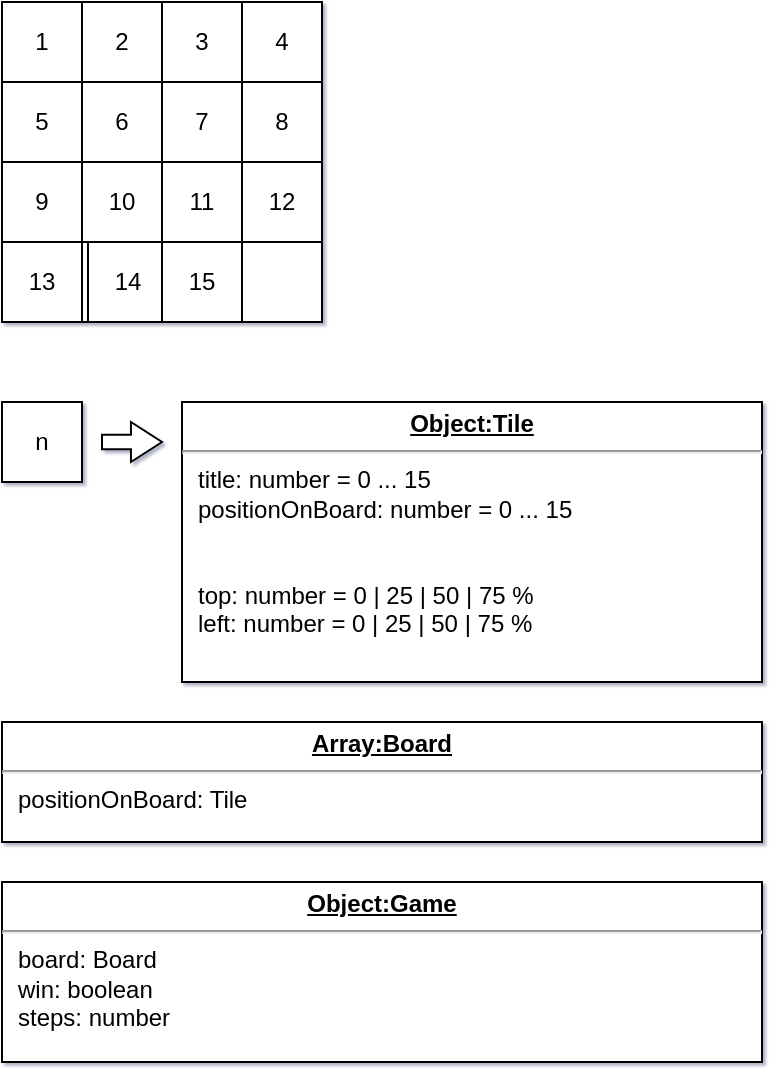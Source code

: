 <mxfile version="12.2.4" pages="1"><diagram id="eC7Bv_f85LgH7KYcrQ53" name="Page-1"><mxGraphModel dx="545" dy="484" grid="1" gridSize="10" guides="1" tooltips="1" connect="1" arrows="1" fold="1" page="1" pageScale="1" pageWidth="827" pageHeight="1169" math="0" shadow="1"><root><mxCell id="0"/><mxCell id="1" parent="0"/><mxCell id="2" value="" style="whiteSpace=wrap;html=1;aspect=fixed;" parent="1" vertex="1"><mxGeometry x="40" y="40" width="160" height="160" as="geometry"/></mxCell><mxCell id="3" value="1" style="whiteSpace=wrap;html=1;aspect=fixed;" parent="1" vertex="1"><mxGeometry x="40" y="40" width="40" height="40" as="geometry"/></mxCell><mxCell id="4" value="2" style="whiteSpace=wrap;html=1;aspect=fixed;" parent="1" vertex="1"><mxGeometry x="80" y="40" width="40" height="40" as="geometry"/></mxCell><mxCell id="5" value="3" style="whiteSpace=wrap;html=1;aspect=fixed;" parent="1" vertex="1"><mxGeometry x="120" y="40" width="40" height="40" as="geometry"/></mxCell><mxCell id="6" value="4" style="whiteSpace=wrap;html=1;aspect=fixed;" parent="1" vertex="1"><mxGeometry x="160" y="40" width="40" height="40" as="geometry"/></mxCell><mxCell id="7" value="5" style="whiteSpace=wrap;html=1;aspect=fixed;" parent="1" vertex="1"><mxGeometry x="40" y="80" width="40" height="40" as="geometry"/></mxCell><mxCell id="8" value="6" style="whiteSpace=wrap;html=1;aspect=fixed;" parent="1" vertex="1"><mxGeometry x="80" y="80" width="40" height="40" as="geometry"/></mxCell><mxCell id="9" value="7" style="whiteSpace=wrap;html=1;aspect=fixed;" parent="1" vertex="1"><mxGeometry x="120" y="80" width="40" height="40" as="geometry"/></mxCell><mxCell id="10" value="8" style="whiteSpace=wrap;html=1;aspect=fixed;" parent="1" vertex="1"><mxGeometry x="160" y="80" width="40" height="40" as="geometry"/></mxCell><mxCell id="11" value="9" style="whiteSpace=wrap;html=1;aspect=fixed;" parent="1" vertex="1"><mxGeometry x="40" y="120" width="40" height="40" as="geometry"/></mxCell><mxCell id="12" value="10" style="whiteSpace=wrap;html=1;aspect=fixed;" parent="1" vertex="1"><mxGeometry x="80" y="120" width="40" height="40" as="geometry"/></mxCell><mxCell id="13" value="11" style="whiteSpace=wrap;html=1;aspect=fixed;" parent="1" vertex="1"><mxGeometry x="120" y="120" width="40" height="40" as="geometry"/></mxCell><mxCell id="14" value="12" style="whiteSpace=wrap;html=1;aspect=fixed;" parent="1" vertex="1"><mxGeometry x="160" y="120" width="40" height="40" as="geometry"/></mxCell><mxCell id="15" value="13" style="whiteSpace=wrap;html=1;aspect=fixed;" parent="1" vertex="1"><mxGeometry x="40" y="160" width="40" height="40" as="geometry"/></mxCell><mxCell id="16" value="14" style="whiteSpace=wrap;html=1;aspect=fixed;" parent="1" vertex="1"><mxGeometry x="83" y="160" width="40" height="40" as="geometry"/></mxCell><mxCell id="17" value="15" style="whiteSpace=wrap;html=1;aspect=fixed;" parent="1" vertex="1"><mxGeometry x="120" y="160" width="40" height="40" as="geometry"/></mxCell><mxCell id="18" value="n" style="whiteSpace=wrap;html=1;aspect=fixed;" parent="1" vertex="1"><mxGeometry x="40" y="240" width="40" height="40" as="geometry"/></mxCell><mxCell id="20" value="&lt;p style=&quot;margin: 0px ; margin-top: 4px ; text-align: center ; text-decoration: underline&quot;&gt;&lt;b&gt;Object:Tile&lt;/b&gt;&lt;/p&gt;&lt;hr&gt;&lt;p style=&quot;margin: 0px ; margin-left: 8px&quot;&gt;title: number = 0 ... 15&lt;br&gt;positionOnBoard: number = 0 ... 15&lt;br&gt;&lt;/p&gt;&lt;p style=&quot;margin: 0px ; margin-left: 8px&quot;&gt;&lt;br&gt;&lt;/p&gt;&lt;p style=&quot;margin: 0px ; margin-left: 8px&quot;&gt;&lt;br&gt;&lt;/p&gt;&lt;p style=&quot;margin: 0px ; margin-left: 8px&quot;&gt;top: number = 0 | 25 | 50 | 75 %&lt;/p&gt;&lt;p style=&quot;margin: 0px ; margin-left: 8px&quot;&gt;left: number = 0 | 25 | 50 | 75 %&lt;/p&gt;" style="verticalAlign=top;align=left;overflow=fill;fontSize=12;fontFamily=Helvetica;html=1;" parent="1" vertex="1"><mxGeometry x="130" y="240" width="290" height="140" as="geometry"/></mxCell><mxCell id="21" value="" style="html=1;shadow=0;dashed=0;align=center;verticalAlign=middle;shape=mxgraph.arrows2.arrow;dy=0.64;dx=15.52;notch=0;" parent="1" vertex="1"><mxGeometry x="90" y="250" width="30" height="20" as="geometry"/></mxCell><mxCell id="22" value="&lt;p style=&quot;margin: 0px ; margin-top: 4px ; text-align: center ; text-decoration: underline&quot;&gt;&lt;b&gt;Array:Board&lt;/b&gt;&lt;/p&gt;&lt;hr&gt;&lt;p style=&quot;margin: 0px ; margin-left: 8px&quot;&gt;positionOnBoard: Tile&lt;/p&gt;" style="verticalAlign=top;align=left;overflow=fill;fontSize=12;fontFamily=Helvetica;html=1;" parent="1" vertex="1"><mxGeometry x="40" y="400" width="380" height="60" as="geometry"/></mxCell><mxCell id="23" value="&lt;p style=&quot;margin: 0px ; margin-top: 4px ; text-align: center ; text-decoration: underline&quot;&gt;&lt;b&gt;Object:Game&lt;/b&gt;&lt;/p&gt;&lt;hr&gt;&lt;p style=&quot;margin: 0px ; margin-left: 8px&quot;&gt;board: Board&lt;/p&gt;&lt;p style=&quot;margin: 0px ; margin-left: 8px&quot;&gt;win: boolean&lt;/p&gt;&lt;p style=&quot;margin: 0px ; margin-left: 8px&quot;&gt;steps: number&lt;/p&gt;&lt;p style=&quot;margin: 0px ; margin-left: 8px&quot;&gt;&lt;br&gt;&lt;/p&gt;" style="verticalAlign=top;align=left;overflow=fill;fontSize=12;fontFamily=Helvetica;html=1;" parent="1" vertex="1"><mxGeometry x="40" y="480" width="380" height="90" as="geometry"/></mxCell></root></mxGraphModel></diagram></mxfile>
